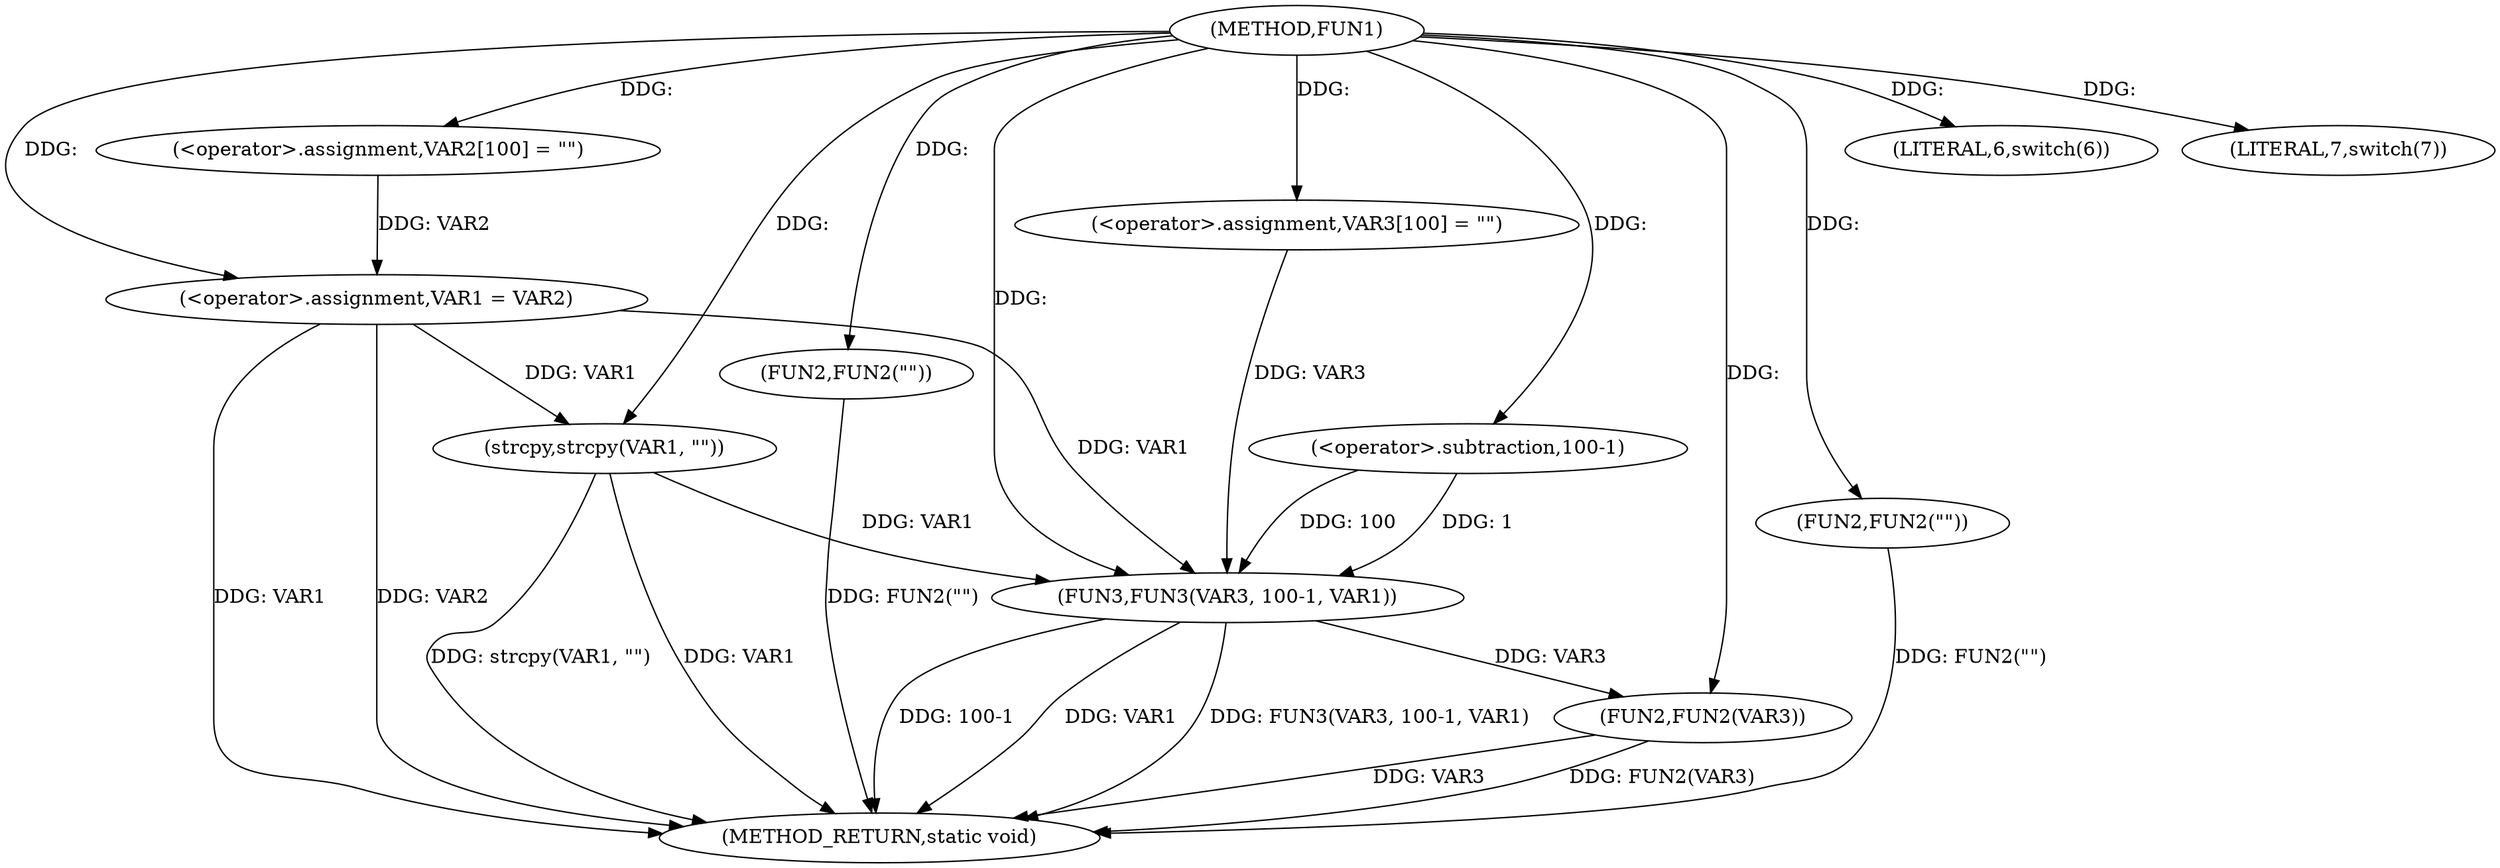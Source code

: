 digraph FUN1 {  
"1000100" [label = "(METHOD,FUN1)" ]
"1000144" [label = "(METHOD_RETURN,static void)" ]
"1000104" [label = "(<operator>.assignment,VAR2[100] = \"\")" ]
"1000107" [label = "(<operator>.assignment,VAR1 = VAR2)" ]
"1000111" [label = "(LITERAL,6,switch(6))" ]
"1000114" [label = "(strcpy,strcpy(VAR1, \"\"))" ]
"1000119" [label = "(FUN2,FUN2(\"\"))" ]
"1000123" [label = "(LITERAL,7,switch(7))" ]
"1000128" [label = "(<operator>.assignment,VAR3[100] = \"\")" ]
"1000131" [label = "(FUN3,FUN3(VAR3, 100-1, VAR1))" ]
"1000133" [label = "(<operator>.subtraction,100-1)" ]
"1000137" [label = "(FUN2,FUN2(VAR3))" ]
"1000141" [label = "(FUN2,FUN2(\"\"))" ]
  "1000107" -> "1000144"  [ label = "DDG: VAR1"] 
  "1000114" -> "1000144"  [ label = "DDG: strcpy(VAR1, \"\")"] 
  "1000141" -> "1000144"  [ label = "DDG: FUN2(\"\")"] 
  "1000114" -> "1000144"  [ label = "DDG: VAR1"] 
  "1000131" -> "1000144"  [ label = "DDG: 100-1"] 
  "1000131" -> "1000144"  [ label = "DDG: VAR1"] 
  "1000119" -> "1000144"  [ label = "DDG: FUN2(\"\")"] 
  "1000131" -> "1000144"  [ label = "DDG: FUN3(VAR3, 100-1, VAR1)"] 
  "1000137" -> "1000144"  [ label = "DDG: VAR3"] 
  "1000137" -> "1000144"  [ label = "DDG: FUN2(VAR3)"] 
  "1000107" -> "1000144"  [ label = "DDG: VAR2"] 
  "1000100" -> "1000104"  [ label = "DDG: "] 
  "1000104" -> "1000107"  [ label = "DDG: VAR2"] 
  "1000100" -> "1000107"  [ label = "DDG: "] 
  "1000100" -> "1000111"  [ label = "DDG: "] 
  "1000107" -> "1000114"  [ label = "DDG: VAR1"] 
  "1000100" -> "1000114"  [ label = "DDG: "] 
  "1000100" -> "1000119"  [ label = "DDG: "] 
  "1000100" -> "1000123"  [ label = "DDG: "] 
  "1000100" -> "1000128"  [ label = "DDG: "] 
  "1000128" -> "1000131"  [ label = "DDG: VAR3"] 
  "1000100" -> "1000131"  [ label = "DDG: "] 
  "1000133" -> "1000131"  [ label = "DDG: 100"] 
  "1000133" -> "1000131"  [ label = "DDG: 1"] 
  "1000100" -> "1000133"  [ label = "DDG: "] 
  "1000107" -> "1000131"  [ label = "DDG: VAR1"] 
  "1000114" -> "1000131"  [ label = "DDG: VAR1"] 
  "1000131" -> "1000137"  [ label = "DDG: VAR3"] 
  "1000100" -> "1000137"  [ label = "DDG: "] 
  "1000100" -> "1000141"  [ label = "DDG: "] 
}
